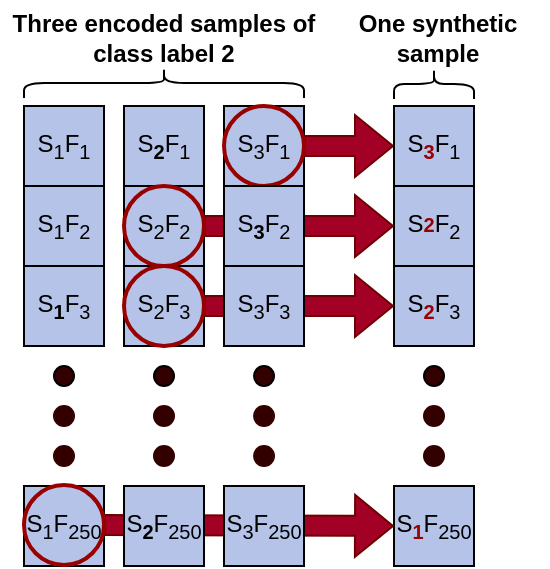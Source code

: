 <mxfile version="21.6.8" type="device">
  <diagram name="Page-1" id="cKcSGlqIrRfm6y_lHLgL">
    <mxGraphModel dx="770" dy="526" grid="1" gridSize="10" guides="1" tooltips="1" connect="1" arrows="1" fold="1" page="1" pageScale="1" pageWidth="850" pageHeight="1100" math="0" shadow="0">
      <root>
        <mxCell id="0" />
        <mxCell id="1" parent="0" />
        <mxCell id="w_l8jdZMY_xoms5RhhWw-74" value="" style="shape=flexArrow;endArrow=classic;html=1;rounded=0;exitX=1;exitY=0.5;exitDx=0;exitDy=0;fillColor=#a20025;strokeColor=#6F0000;entryX=0;entryY=0.5;entryDx=0;entryDy=0;" parent="1" source="onhRI-pIpemnTHlBxA6F-2" target="w_l8jdZMY_xoms5RhhWw-33" edge="1">
          <mxGeometry width="50" height="50" relative="1" as="geometry">
            <mxPoint x="220" y="219.81" as="sourcePoint" />
            <mxPoint x="310.31" y="219.81" as="targetPoint" />
          </mxGeometry>
        </mxCell>
        <mxCell id="w_l8jdZMY_xoms5RhhWw-1" value="S&lt;sub style=&quot;border-color: var(--border-color);&quot;&gt;1&lt;/sub&gt;F&lt;sub style=&quot;border-color: var(--border-color);&quot;&gt;&lt;font style=&quot;border-color: var(--border-color);&quot;&gt;1&lt;/font&gt;&lt;/sub&gt;" style="whiteSpace=wrap;html=1;aspect=fixed;fillColor=#B5C3E8;" parent="1" vertex="1">
          <mxGeometry x="130" y="200" width="40" height="40" as="geometry" />
        </mxCell>
        <mxCell id="w_l8jdZMY_xoms5RhhWw-2" value="S&lt;sub style=&quot;border-color: var(--border-color);&quot;&gt;1&lt;/sub&gt;F&lt;sub style=&quot;&quot;&gt;&lt;font style=&quot;font-size: 10px;&quot;&gt;2&lt;/font&gt;&lt;/sub&gt;" style="whiteSpace=wrap;html=1;aspect=fixed;fillColor=#B5C3E8;" parent="1" vertex="1">
          <mxGeometry x="130" y="240" width="40" height="40" as="geometry" />
        </mxCell>
        <mxCell id="w_l8jdZMY_xoms5RhhWw-3" value="S&lt;sub style=&quot;border-color: var(--border-color);&quot;&gt;&lt;b&gt;1&lt;/b&gt;&lt;/sub&gt;F&lt;sub style=&quot;border-color: var(--border-color);&quot;&gt;&lt;font style=&quot;border-color: var(--border-color);&quot;&gt;3&lt;/font&gt;&lt;/sub&gt;" style="whiteSpace=wrap;html=1;aspect=fixed;fillColor=#B5C3E8;" parent="1" vertex="1">
          <mxGeometry x="130" y="280" width="40" height="40" as="geometry" />
        </mxCell>
        <mxCell id="w_l8jdZMY_xoms5RhhWw-4" value="S&lt;sub style=&quot;border-color: var(--border-color);&quot;&gt;1&lt;/sub&gt;F&lt;sub style=&quot;border-color: var(--border-color);&quot;&gt;&lt;font style=&quot;border-color: var(--border-color);&quot;&gt;250&lt;/font&gt;&lt;/sub&gt;" style="whiteSpace=wrap;html=1;aspect=fixed;fillColor=#B5C3E8;" parent="1" vertex="1">
          <mxGeometry x="130" y="390" width="40" height="40" as="geometry" />
        </mxCell>
        <mxCell id="w_l8jdZMY_xoms5RhhWw-11" value="S&lt;sub style=&quot;border-color: var(--border-color);&quot;&gt;&lt;b&gt;2&lt;/b&gt;&lt;/sub&gt;F&lt;sub style=&quot;border-color: var(--border-color);&quot;&gt;&lt;font style=&quot;border-color: var(--border-color);&quot;&gt;1&lt;/font&gt;&lt;/sub&gt;" style="whiteSpace=wrap;html=1;aspect=fixed;fillColor=#B5C3E8;" parent="1" vertex="1">
          <mxGeometry x="180" y="200" width="40" height="40" as="geometry" />
        </mxCell>
        <mxCell id="w_l8jdZMY_xoms5RhhWw-12" value="S&lt;sub style=&quot;border-color: var(--border-color);&quot;&gt;2&lt;/sub&gt;F&lt;sub style=&quot;border-color: var(--border-color);&quot;&gt;&lt;font style=&quot;border-color: var(--border-color);&quot;&gt;2&lt;/font&gt;&lt;/sub&gt;" style="whiteSpace=wrap;html=1;aspect=fixed;fillColor=#B5C3E8;" parent="1" vertex="1">
          <mxGeometry x="180" y="240" width="40" height="40" as="geometry" />
        </mxCell>
        <mxCell id="w_l8jdZMY_xoms5RhhWw-33" value="S&lt;sub style=&quot;border-color: var(--border-color);&quot;&gt;&lt;b&gt;&lt;font color=&quot;#990000&quot;&gt;3&lt;/font&gt;&lt;/b&gt;&lt;/sub&gt;F&lt;sub style=&quot;border-color: var(--border-color);&quot;&gt;&lt;font style=&quot;border-color: var(--border-color);&quot;&gt;1&lt;/font&gt;&lt;/sub&gt;" style="whiteSpace=wrap;html=1;aspect=fixed;fillColor=#B5C3E8;" parent="1" vertex="1">
          <mxGeometry x="315" y="200" width="40" height="40" as="geometry" />
        </mxCell>
        <mxCell id="w_l8jdZMY_xoms5RhhWw-34" value="S&lt;font color=&quot;#990000&quot;&gt;&lt;span style=&quot;font-size: 10px;&quot;&gt;&lt;b&gt;2&lt;/b&gt;&lt;/span&gt;&lt;/font&gt;F&lt;sub style=&quot;border-color: var(--border-color);&quot;&gt;&lt;font style=&quot;border-color: var(--border-color);&quot;&gt;2&lt;/font&gt;&lt;/sub&gt;" style="whiteSpace=wrap;html=1;aspect=fixed;fillColor=#B5C3E8;" parent="1" vertex="1">
          <mxGeometry x="315" y="240" width="40" height="40" as="geometry" />
        </mxCell>
        <mxCell id="w_l8jdZMY_xoms5RhhWw-35" value="S&lt;sub style=&quot;border-color: var(--border-color);&quot;&gt;&lt;b&gt;&lt;font color=&quot;#990000&quot;&gt;2&lt;/font&gt;&lt;/b&gt;&lt;/sub&gt;F&lt;sub style=&quot;border-color: var(--border-color);&quot;&gt;&lt;font style=&quot;border-color: var(--border-color);&quot;&gt;3&lt;/font&gt;&lt;/sub&gt;" style="whiteSpace=wrap;html=1;aspect=fixed;fillColor=#B5C3E8;" parent="1" vertex="1">
          <mxGeometry x="315" y="280" width="40" height="40" as="geometry" />
        </mxCell>
        <mxCell id="w_l8jdZMY_xoms5RhhWw-36" value="S&lt;sub style=&quot;border-color: var(--border-color);&quot;&gt;&lt;b&gt;&lt;font color=&quot;#990000&quot;&gt;1&lt;/font&gt;&lt;/b&gt;&lt;/sub&gt;F&lt;sub style=&quot;border-color: var(--border-color);&quot;&gt;&lt;font style=&quot;border-color: var(--border-color);&quot;&gt;250&lt;/font&gt;&lt;/sub&gt;" style="whiteSpace=wrap;html=1;aspect=fixed;fillColor=#B5C3E8;" parent="1" vertex="1">
          <mxGeometry x="315" y="390" width="40" height="40" as="geometry" />
        </mxCell>
        <mxCell id="w_l8jdZMY_xoms5RhhWw-70" value="" style="shape=flexArrow;endArrow=classic;html=1;rounded=0;fillColor=#a20025;strokeColor=#6F0000;entryX=0;entryY=0.5;entryDx=0;entryDy=0;exitX=1;exitY=0.5;exitDx=0;exitDy=0;" parent="1" source="onhRI-pIpemnTHlBxA6F-4" target="w_l8jdZMY_xoms5RhhWw-35" edge="1">
          <mxGeometry width="50" height="50" relative="1" as="geometry">
            <mxPoint x="170" y="299.81" as="sourcePoint" />
            <mxPoint x="305" y="300" as="targetPoint" />
          </mxGeometry>
        </mxCell>
        <mxCell id="w_l8jdZMY_xoms5RhhWw-18" value="S&lt;sub style=&quot;border-color: var(--border-color);&quot;&gt;3&lt;/sub&gt;F&lt;sub style=&quot;border-color: var(--border-color);&quot;&gt;&lt;font style=&quot;border-color: var(--border-color);&quot;&gt;1&lt;/font&gt;&lt;/sub&gt;" style="whiteSpace=wrap;html=1;aspect=fixed;fillColor=#B5C3E8;" parent="1" vertex="1">
          <mxGeometry x="230" y="200" width="40" height="40" as="geometry" />
        </mxCell>
        <mxCell id="w_l8jdZMY_xoms5RhhWw-71" value="" style="shape=flexArrow;endArrow=classic;html=1;rounded=0;exitX=1;exitY=0.5;exitDx=0;exitDy=0;fillColor=#a20025;strokeColor=#6F0000;entryX=0;entryY=0.5;entryDx=0;entryDy=0;" parent="1" source="onhRI-pIpemnTHlBxA6F-3" target="w_l8jdZMY_xoms5RhhWw-34" edge="1">
          <mxGeometry width="50" height="50" relative="1" as="geometry">
            <mxPoint x="270" y="259.81" as="sourcePoint" />
            <mxPoint x="310" y="260" as="targetPoint" />
          </mxGeometry>
        </mxCell>
        <mxCell id="w_l8jdZMY_xoms5RhhWw-72" value="" style="shape=flexArrow;endArrow=classic;html=1;rounded=0;exitX=1;exitY=0.5;exitDx=0;exitDy=0;fillColor=#a20025;strokeColor=#6F0000;entryX=0;entryY=0.5;entryDx=0;entryDy=0;" parent="1" source="onhRI-pIpemnTHlBxA6F-5" target="w_l8jdZMY_xoms5RhhWw-36" edge="1">
          <mxGeometry width="50" height="50" relative="1" as="geometry">
            <mxPoint x="220" y="409.81" as="sourcePoint" />
            <mxPoint x="310" y="410" as="targetPoint" />
          </mxGeometry>
        </mxCell>
        <mxCell id="w_l8jdZMY_xoms5RhhWw-13" value="S&lt;sub style=&quot;border-color: var(--border-color);&quot;&gt;2&lt;/sub&gt;F&lt;sub style=&quot;border-color: var(--border-color);&quot;&gt;&lt;font style=&quot;border-color: var(--border-color);&quot;&gt;3&lt;/font&gt;&lt;/sub&gt;" style="whiteSpace=wrap;html=1;aspect=fixed;fillColor=#B5C3E8;" parent="1" vertex="1">
          <mxGeometry x="180" y="280" width="40" height="40" as="geometry" />
        </mxCell>
        <mxCell id="w_l8jdZMY_xoms5RhhWw-20" value="S&lt;sub style=&quot;border-color: var(--border-color);&quot;&gt;3&lt;/sub&gt;F&lt;sub style=&quot;border-color: var(--border-color);&quot;&gt;&lt;font style=&quot;border-color: var(--border-color);&quot;&gt;3&lt;/font&gt;&lt;/sub&gt;" style="whiteSpace=wrap;html=1;aspect=fixed;fillColor=#B5C3E8;" parent="1" vertex="1">
          <mxGeometry x="230" y="280" width="40" height="40" as="geometry" />
        </mxCell>
        <mxCell id="w_l8jdZMY_xoms5RhhWw-21" value="S&lt;sub style=&quot;border-color: var(--border-color);&quot;&gt;3&lt;/sub&gt;F&lt;sub style=&quot;border-color: var(--border-color);&quot;&gt;&lt;font style=&quot;border-color: var(--border-color);&quot;&gt;250&lt;/font&gt;&lt;/sub&gt;" style="whiteSpace=wrap;html=1;aspect=fixed;fillColor=#B5C3E8;" parent="1" vertex="1">
          <mxGeometry x="230" y="390" width="40" height="40" as="geometry" />
        </mxCell>
        <mxCell id="onhRI-pIpemnTHlBxA6F-2" value="" style="ellipse;whiteSpace=wrap;html=1;aspect=fixed;strokeColor=#990000;fillColor=none;strokeWidth=2;" parent="1" vertex="1">
          <mxGeometry x="230" y="200" width="40" height="40" as="geometry" />
        </mxCell>
        <mxCell id="onhRI-pIpemnTHlBxA6F-3" value="" style="ellipse;whiteSpace=wrap;html=1;aspect=fixed;strokeColor=#990000;fillColor=none;strokeWidth=2;" parent="1" vertex="1">
          <mxGeometry x="180" y="240" width="40" height="40" as="geometry" />
        </mxCell>
        <mxCell id="onhRI-pIpemnTHlBxA6F-4" value="" style="ellipse;whiteSpace=wrap;html=1;aspect=fixed;strokeColor=#990000;fillColor=none;strokeWidth=2;" parent="1" vertex="1">
          <mxGeometry x="180" y="280" width="40" height="40" as="geometry" />
        </mxCell>
        <mxCell id="onhRI-pIpemnTHlBxA6F-5" value="" style="ellipse;whiteSpace=wrap;html=1;aspect=fixed;strokeColor=#990000;fillColor=none;strokeWidth=2;" parent="1" vertex="1">
          <mxGeometry x="130" y="389.5" width="40" height="40" as="geometry" />
        </mxCell>
        <mxCell id="g5dZjXR7_s-vaELUz95X-3" value="" style="group;rotation=90;" parent="1" vertex="1" connectable="0">
          <mxGeometry x="175" y="350" width="50" height="10" as="geometry" />
        </mxCell>
        <mxCell id="w_l8jdZMY_xoms5RhhWw-67" value="" style="ellipse;whiteSpace=wrap;html=1;aspect=fixed;fillColor=#330000;rotation=90;" parent="g5dZjXR7_s-vaELUz95X-3" vertex="1">
          <mxGeometry x="20" y="-20" width="10" height="10" as="geometry" />
        </mxCell>
        <mxCell id="w_l8jdZMY_xoms5RhhWw-68" value="" style="ellipse;whiteSpace=wrap;html=1;aspect=fixed;strokeColor=#330000;fillColor=#330000;rotation=90;" parent="g5dZjXR7_s-vaELUz95X-3" vertex="1">
          <mxGeometry x="20" y="20" width="10" height="10" as="geometry" />
        </mxCell>
        <mxCell id="w_l8jdZMY_xoms5RhhWw-69" value="" style="ellipse;whiteSpace=wrap;html=1;aspect=fixed;strokeColor=#330000;fillColor=#330000;rotation=90;" parent="g5dZjXR7_s-vaELUz95X-3" vertex="1">
          <mxGeometry x="20" width="10" height="10" as="geometry" />
        </mxCell>
        <mxCell id="g5dZjXR7_s-vaELUz95X-4" value="" style="group;rotation=90;" parent="1" vertex="1" connectable="0">
          <mxGeometry x="225" y="350" width="50" height="10" as="geometry" />
        </mxCell>
        <mxCell id="g5dZjXR7_s-vaELUz95X-5" value="" style="ellipse;whiteSpace=wrap;html=1;aspect=fixed;fillColor=#330000;rotation=90;" parent="g5dZjXR7_s-vaELUz95X-4" vertex="1">
          <mxGeometry x="20" y="-20" width="10" height="10" as="geometry" />
        </mxCell>
        <mxCell id="g5dZjXR7_s-vaELUz95X-6" value="" style="ellipse;whiteSpace=wrap;html=1;aspect=fixed;strokeColor=#330000;fillColor=#330000;rotation=90;" parent="g5dZjXR7_s-vaELUz95X-4" vertex="1">
          <mxGeometry x="20" y="20" width="10" height="10" as="geometry" />
        </mxCell>
        <mxCell id="g5dZjXR7_s-vaELUz95X-7" value="" style="ellipse;whiteSpace=wrap;html=1;aspect=fixed;strokeColor=#330000;fillColor=#330000;rotation=90;" parent="g5dZjXR7_s-vaELUz95X-4" vertex="1">
          <mxGeometry x="20" width="10" height="10" as="geometry" />
        </mxCell>
        <mxCell id="g5dZjXR7_s-vaELUz95X-8" value="" style="group;rotation=90;" parent="1" vertex="1" connectable="0">
          <mxGeometry x="125" y="350" width="50" height="10" as="geometry" />
        </mxCell>
        <mxCell id="g5dZjXR7_s-vaELUz95X-9" value="" style="ellipse;whiteSpace=wrap;html=1;aspect=fixed;fillColor=#330000;rotation=90;" parent="g5dZjXR7_s-vaELUz95X-8" vertex="1">
          <mxGeometry x="20" y="-20" width="10" height="10" as="geometry" />
        </mxCell>
        <mxCell id="g5dZjXR7_s-vaELUz95X-10" value="" style="ellipse;whiteSpace=wrap;html=1;aspect=fixed;strokeColor=#330000;fillColor=#330000;rotation=90;" parent="g5dZjXR7_s-vaELUz95X-8" vertex="1">
          <mxGeometry x="20" y="20" width="10" height="10" as="geometry" />
        </mxCell>
        <mxCell id="g5dZjXR7_s-vaELUz95X-11" value="" style="ellipse;whiteSpace=wrap;html=1;aspect=fixed;strokeColor=#330000;fillColor=#330000;rotation=90;" parent="g5dZjXR7_s-vaELUz95X-8" vertex="1">
          <mxGeometry x="20" width="10" height="10" as="geometry" />
        </mxCell>
        <mxCell id="g5dZjXR7_s-vaELUz95X-21" value="" style="group;rotation=90;" parent="1" vertex="1" connectable="0">
          <mxGeometry x="310" y="350" width="50" height="10" as="geometry" />
        </mxCell>
        <mxCell id="g5dZjXR7_s-vaELUz95X-22" value="" style="ellipse;whiteSpace=wrap;html=1;aspect=fixed;fillColor=#330000;rotation=90;" parent="g5dZjXR7_s-vaELUz95X-21" vertex="1">
          <mxGeometry x="20" y="-20" width="10" height="10" as="geometry" />
        </mxCell>
        <mxCell id="g5dZjXR7_s-vaELUz95X-23" value="" style="ellipse;whiteSpace=wrap;html=1;aspect=fixed;strokeColor=#330000;fillColor=#330000;rotation=90;" parent="g5dZjXR7_s-vaELUz95X-21" vertex="1">
          <mxGeometry x="20" y="20" width="10" height="10" as="geometry" />
        </mxCell>
        <mxCell id="g5dZjXR7_s-vaELUz95X-24" value="" style="ellipse;whiteSpace=wrap;html=1;aspect=fixed;strokeColor=#330000;fillColor=#330000;rotation=90;" parent="g5dZjXR7_s-vaELUz95X-21" vertex="1">
          <mxGeometry x="20" width="10" height="10" as="geometry" />
        </mxCell>
        <mxCell id="w_l8jdZMY_xoms5RhhWw-19" value="S&lt;sub style=&quot;border-color: var(--border-color);&quot;&gt;&lt;b&gt;3&lt;/b&gt;&lt;/sub&gt;F&lt;sub style=&quot;border-color: var(--border-color);&quot;&gt;&lt;font style=&quot;border-color: var(--border-color);&quot;&gt;2&lt;/font&gt;&lt;/sub&gt;" style="whiteSpace=wrap;html=1;aspect=fixed;fillColor=#B5C3E8;" parent="1" vertex="1">
          <mxGeometry x="230" y="240" width="40" height="40" as="geometry" />
        </mxCell>
        <mxCell id="-z_0EOMY6811qhPcOeKy-1" value="&lt;font size=&quot;1&quot; style=&quot;&quot;&gt;&lt;b style=&quot;font-size: 12px;&quot;&gt;Three encoded samples of&lt;br&gt;class label 2&lt;/b&gt;&lt;/font&gt;" style="text;html=1;strokeColor=none;fillColor=none;align=center;verticalAlign=middle;whiteSpace=wrap;rounded=0;" vertex="1" parent="1">
          <mxGeometry x="118" y="147" width="164" height="38" as="geometry" />
        </mxCell>
        <mxCell id="-z_0EOMY6811qhPcOeKy-2" value="&lt;font size=&quot;1&quot; style=&quot;&quot;&gt;&lt;b style=&quot;font-size: 12px;&quot;&gt;One synthetic sample&lt;/b&gt;&lt;/font&gt;" style="text;html=1;strokeColor=none;fillColor=none;align=center;verticalAlign=middle;whiteSpace=wrap;rounded=0;" vertex="1" parent="1">
          <mxGeometry x="282" y="153" width="110" height="26" as="geometry" />
        </mxCell>
        <mxCell id="-z_0EOMY6811qhPcOeKy-3" value="" style="shape=curlyBracket;whiteSpace=wrap;html=1;rounded=1;labelPosition=left;verticalLabelPosition=middle;align=right;verticalAlign=middle;rotation=90;" vertex="1" parent="1">
          <mxGeometry x="192.5" y="118.5" width="15" height="140" as="geometry" />
        </mxCell>
        <mxCell id="-z_0EOMY6811qhPcOeKy-4" value="" style="shape=curlyBracket;whiteSpace=wrap;html=1;rounded=1;labelPosition=left;verticalLabelPosition=middle;align=right;verticalAlign=middle;rotation=90;" vertex="1" parent="1">
          <mxGeometry x="327.5" y="169" width="15" height="40" as="geometry" />
        </mxCell>
        <mxCell id="w_l8jdZMY_xoms5RhhWw-14" value="S&lt;sub style=&quot;border-color: var(--border-color);&quot;&gt;&lt;b&gt;2&lt;/b&gt;&lt;/sub&gt;F&lt;sub style=&quot;border-color: var(--border-color);&quot;&gt;&lt;font style=&quot;border-color: var(--border-color);&quot;&gt;250&lt;/font&gt;&lt;/sub&gt;" style="whiteSpace=wrap;html=1;aspect=fixed;fillColor=#B5C3E8;" parent="1" vertex="1">
          <mxGeometry x="180" y="390" width="40" height="40" as="geometry" />
        </mxCell>
      </root>
    </mxGraphModel>
  </diagram>
</mxfile>
